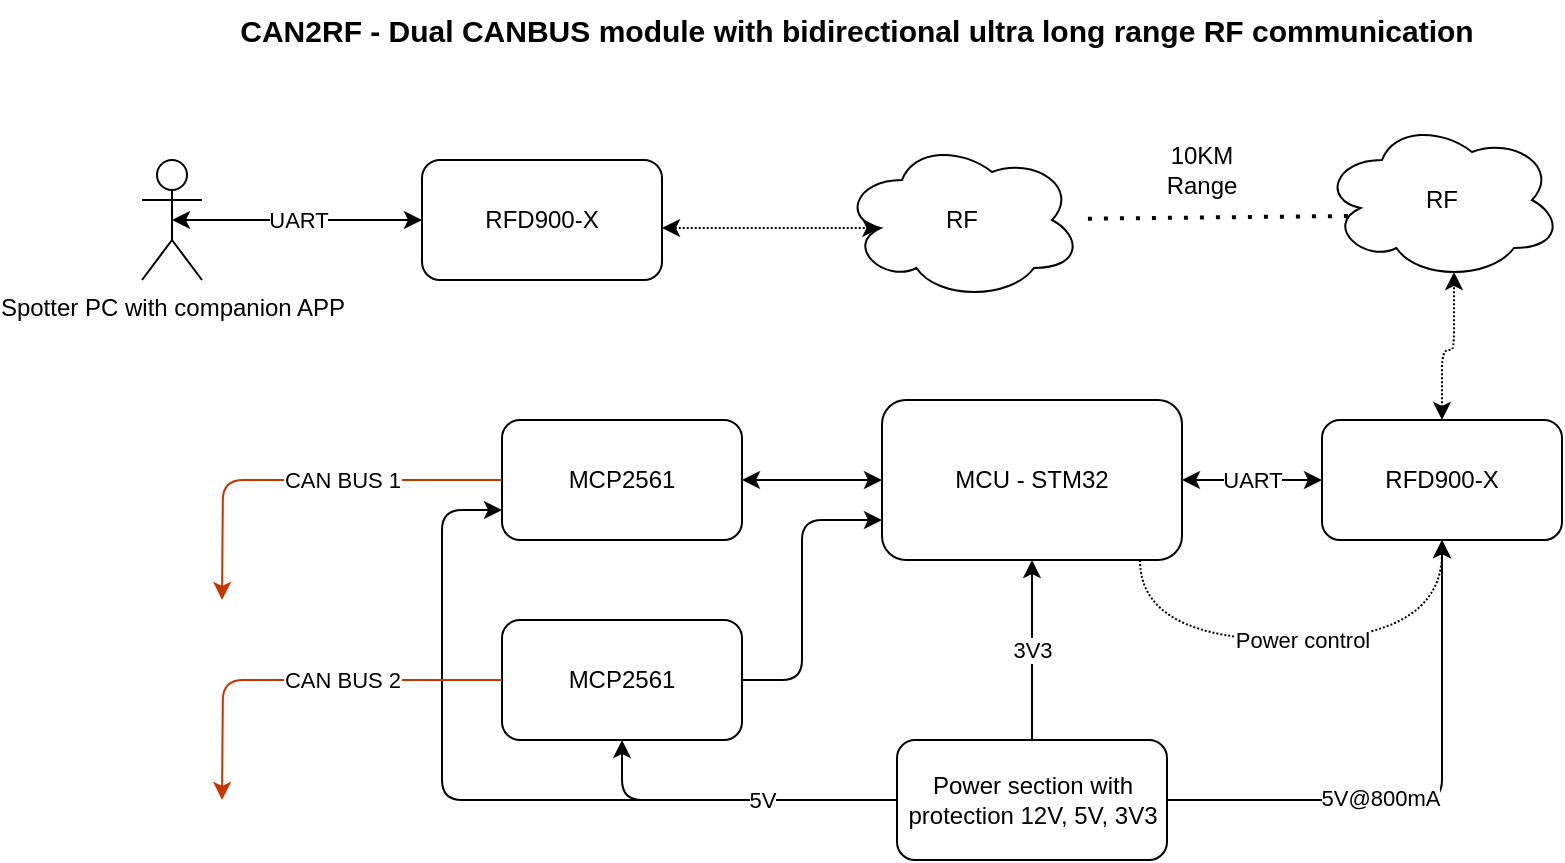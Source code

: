 <mxfile>
    <diagram id="fpb-8Q2g1crYrgCHvczF" name="Page-1">
        <mxGraphModel dx="1002" dy="587" grid="1" gridSize="10" guides="1" tooltips="1" connect="1" arrows="1" fold="1" page="1" pageScale="1" pageWidth="1600" pageHeight="900" math="0" shadow="0">
            <root>
                <mxCell id="0"/>
                <mxCell id="1" parent="0"/>
                <mxCell id="11" value="UART" style="edgeStyle=orthogonalEdgeStyle;html=1;startArrow=classic;startFill=1;" parent="1" source="2" target="10" edge="1">
                    <mxGeometry relative="1" as="geometry"/>
                </mxCell>
                <mxCell id="2" value="MCU - STM32" style="rounded=1;whiteSpace=wrap;html=1;" parent="1" vertex="1">
                    <mxGeometry x="560" y="350" width="150" height="80" as="geometry"/>
                </mxCell>
                <mxCell id="5" style="edgeStyle=none;html=1;entryX=0;entryY=0.5;entryDx=0;entryDy=0;startArrow=classic;startFill=1;" parent="1" source="4" target="2" edge="1">
                    <mxGeometry relative="1" as="geometry"/>
                </mxCell>
                <mxCell id="4" value="MCP2561" style="rounded=1;whiteSpace=wrap;html=1;" parent="1" vertex="1">
                    <mxGeometry x="370" y="360" width="120" height="60" as="geometry"/>
                </mxCell>
                <mxCell id="6" value="" style="endArrow=classic;html=1;exitX=0;exitY=0.5;exitDx=0;exitDy=0;fillColor=#fa6800;strokeColor=#C73500;edgeStyle=orthogonalEdgeStyle;" parent="1" source="4" edge="1">
                    <mxGeometry relative="1" as="geometry">
                        <mxPoint x="520" y="400" as="sourcePoint"/>
                        <mxPoint x="230" y="450" as="targetPoint"/>
                    </mxGeometry>
                </mxCell>
                <mxCell id="7" value="CAN BUS 1" style="edgeLabel;resizable=0;html=1;align=center;verticalAlign=middle;" parent="6" connectable="0" vertex="1">
                    <mxGeometry relative="1" as="geometry">
                        <mxPoint x="20" as="offset"/>
                    </mxGeometry>
                </mxCell>
                <mxCell id="28" style="edgeStyle=orthogonalEdgeStyle;html=1;startArrow=classic;startFill=1;dashed=1;dashPattern=1 1;entryX=0.55;entryY=0.95;entryDx=0;entryDy=0;entryPerimeter=0;" parent="1" source="10" target="26" edge="1">
                    <mxGeometry relative="1" as="geometry">
                        <mxPoint x="850" y="280" as="targetPoint"/>
                    </mxGeometry>
                </mxCell>
                <mxCell id="10" value="RFD900-X" style="rounded=1;whiteSpace=wrap;html=1;" parent="1" vertex="1">
                    <mxGeometry x="780" y="360" width="120" height="60" as="geometry"/>
                </mxCell>
                <mxCell id="26" value="RF" style="ellipse;shape=cloud;whiteSpace=wrap;html=1;" parent="1" vertex="1">
                    <mxGeometry x="780" y="210" width="120" height="80" as="geometry"/>
                </mxCell>
                <mxCell id="29" value="RF" style="ellipse;shape=cloud;whiteSpace=wrap;html=1;" parent="1" vertex="1">
                    <mxGeometry x="540" y="220" width="120" height="80" as="geometry"/>
                </mxCell>
                <mxCell id="30" value="" style="endArrow=none;dashed=1;html=1;dashPattern=1 3;strokeWidth=2;exitX=0.108;exitY=0.6;exitDx=0;exitDy=0;exitPerimeter=0;" parent="1" source="26" target="29" edge="1">
                    <mxGeometry width="50" height="50" relative="1" as="geometry">
                        <mxPoint x="620" y="320" as="sourcePoint"/>
                        <mxPoint x="670" y="270" as="targetPoint"/>
                    </mxGeometry>
                </mxCell>
                <mxCell id="32" value="10KM Range" style="text;html=1;strokeColor=none;fillColor=none;align=center;verticalAlign=middle;whiteSpace=wrap;rounded=0;" parent="1" vertex="1">
                    <mxGeometry x="690" y="220" width="60" height="30" as="geometry"/>
                </mxCell>
                <mxCell id="35" value="" style="endArrow=classic;startArrow=classic;html=1;dashed=1;dashPattern=1 1;entryX=0.16;entryY=0.55;entryDx=0;entryDy=0;entryPerimeter=0;" parent="1" target="29" edge="1">
                    <mxGeometry width="50" height="50" relative="1" as="geometry">
                        <mxPoint x="450" y="264" as="sourcePoint"/>
                        <mxPoint x="670" y="240" as="targetPoint"/>
                    </mxGeometry>
                </mxCell>
                <mxCell id="46" value="UART" style="edgeStyle=orthogonalEdgeStyle;curved=1;html=1;entryX=0.5;entryY=0.5;entryDx=0;entryDy=0;entryPerimeter=0;startArrow=classic;startFill=1;" parent="1" source="37" target="42" edge="1">
                    <mxGeometry relative="1" as="geometry"/>
                </mxCell>
                <mxCell id="37" value="RFD900-X" style="rounded=1;whiteSpace=wrap;html=1;" parent="1" vertex="1">
                    <mxGeometry x="330" y="230" width="120" height="60" as="geometry"/>
                </mxCell>
                <mxCell id="40" value="" style="endArrow=classic;html=1;dashed=1;dashPattern=1 1;exitX=0.86;exitY=1;exitDx=0;exitDy=0;exitPerimeter=0;entryX=0.5;entryY=1;entryDx=0;entryDy=0;edgeStyle=orthogonalEdgeStyle;curved=1;" parent="1" source="2" target="10" edge="1">
                    <mxGeometry relative="1" as="geometry">
                        <mxPoint x="700" y="470" as="sourcePoint"/>
                        <mxPoint x="800" y="470" as="targetPoint"/>
                        <Array as="points">
                            <mxPoint x="689" y="470"/>
                            <mxPoint x="840" y="470"/>
                        </Array>
                    </mxGeometry>
                </mxCell>
                <mxCell id="41" value="Power control" style="edgeLabel;resizable=0;html=1;align=center;verticalAlign=middle;" parent="40" connectable="0" vertex="1">
                    <mxGeometry relative="1" as="geometry"/>
                </mxCell>
                <mxCell id="42" value="Spotter PC with companion APP" style="shape=umlActor;verticalLabelPosition=bottom;verticalAlign=top;html=1;outlineConnect=0;" parent="1" vertex="1">
                    <mxGeometry x="190" y="230" width="30" height="60" as="geometry"/>
                </mxCell>
                <mxCell id="48" style="edgeStyle=orthogonalEdgeStyle;html=1;" edge="1" parent="1" source="47" target="10">
                    <mxGeometry relative="1" as="geometry"/>
                </mxCell>
                <mxCell id="49" value="5V@800mA" style="edgeLabel;html=1;align=center;verticalAlign=middle;resizable=0;points=[];" vertex="1" connectable="0" parent="48">
                    <mxGeometry x="-0.204" y="1" relative="1" as="geometry">
                        <mxPoint as="offset"/>
                    </mxGeometry>
                </mxCell>
                <mxCell id="50" value="3V3" style="edgeStyle=orthogonalEdgeStyle;html=1;entryX=0.5;entryY=1;entryDx=0;entryDy=0;" edge="1" parent="1" source="47" target="2">
                    <mxGeometry relative="1" as="geometry"/>
                </mxCell>
                <mxCell id="58" style="edgeStyle=orthogonalEdgeStyle;html=1;entryX=0.5;entryY=1;entryDx=0;entryDy=0;" edge="1" parent="1" source="47" target="52">
                    <mxGeometry relative="1" as="geometry"/>
                </mxCell>
                <mxCell id="59" style="edgeStyle=orthogonalEdgeStyle;html=1;entryX=0;entryY=0.75;entryDx=0;entryDy=0;" edge="1" parent="1" source="47" target="4">
                    <mxGeometry relative="1" as="geometry">
                        <Array as="points">
                            <mxPoint x="340" y="550"/>
                            <mxPoint x="340" y="405"/>
                        </Array>
                    </mxGeometry>
                </mxCell>
                <mxCell id="60" value="5V" style="edgeLabel;html=1;align=center;verticalAlign=middle;resizable=0;points=[];" vertex="1" connectable="0" parent="59">
                    <mxGeometry x="-0.665" y="3" relative="1" as="geometry">
                        <mxPoint y="-3" as="offset"/>
                    </mxGeometry>
                </mxCell>
                <mxCell id="47" value="Power section with protection 12V, 5V, 3V3" style="rounded=1;whiteSpace=wrap;html=1;" vertex="1" parent="1">
                    <mxGeometry x="567.5" y="520" width="135" height="60" as="geometry"/>
                </mxCell>
                <mxCell id="55" style="edgeStyle=orthogonalEdgeStyle;html=1;entryX=0;entryY=0.75;entryDx=0;entryDy=0;" edge="1" parent="1" source="52" target="2">
                    <mxGeometry relative="1" as="geometry">
                        <mxPoint x="530" y="410" as="targetPoint"/>
                        <Array as="points">
                            <mxPoint x="520" y="490"/>
                            <mxPoint x="520" y="410"/>
                        </Array>
                    </mxGeometry>
                </mxCell>
                <mxCell id="52" value="MCP2561" style="rounded=1;whiteSpace=wrap;html=1;" vertex="1" parent="1">
                    <mxGeometry x="370" y="460" width="120" height="60" as="geometry"/>
                </mxCell>
                <mxCell id="53" value="" style="endArrow=classic;html=1;exitX=0;exitY=0.5;exitDx=0;exitDy=0;fillColor=#fa6800;strokeColor=#C73500;edgeStyle=orthogonalEdgeStyle;" edge="1" parent="1" source="52">
                    <mxGeometry relative="1" as="geometry">
                        <mxPoint x="520" y="500" as="sourcePoint"/>
                        <mxPoint x="230" y="550" as="targetPoint"/>
                    </mxGeometry>
                </mxCell>
                <mxCell id="54" value="CAN BUS 2" style="edgeLabel;resizable=0;html=1;align=center;verticalAlign=middle;" connectable="0" vertex="1" parent="53">
                    <mxGeometry relative="1" as="geometry">
                        <mxPoint x="20" as="offset"/>
                    </mxGeometry>
                </mxCell>
                <mxCell id="61" value="&lt;b style=&quot;font-size: 15px;&quot;&gt;CAN2RF - Dual CANBUS module with bidirectional ultra long range RF communication&lt;/b&gt;" style="text;html=1;strokeColor=none;fillColor=none;align=center;verticalAlign=middle;whiteSpace=wrap;rounded=0;fontSize=15;" vertex="1" parent="1">
                    <mxGeometry x="230" y="150" width="635" height="30" as="geometry"/>
                </mxCell>
            </root>
        </mxGraphModel>
    </diagram>
</mxfile>